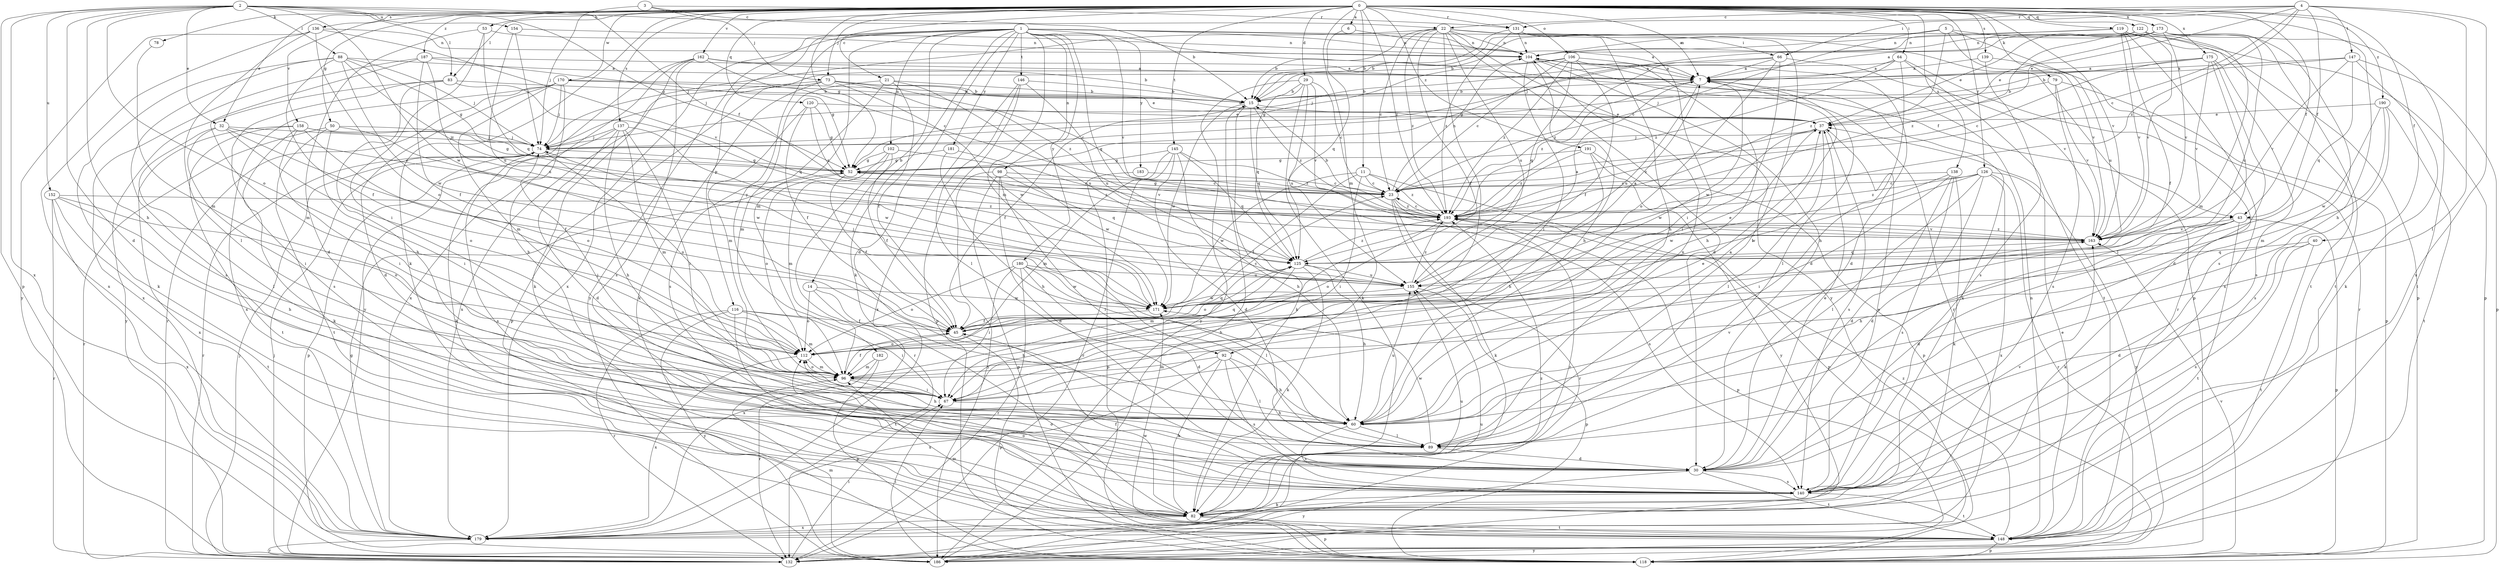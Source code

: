 strict digraph  {
0;
1;
2;
3;
4;
5;
6;
7;
11;
14;
15;
21;
22;
23;
29;
30;
32;
37;
40;
43;
45;
50;
52;
53;
60;
64;
66;
67;
73;
74;
78;
79;
82;
83;
88;
89;
92;
96;
98;
102;
104;
106;
112;
116;
118;
119;
120;
122;
125;
126;
131;
132;
136;
137;
138;
139;
140;
145;
146;
147;
148;
152;
154;
155;
158;
162;
163;
170;
171;
173;
175;
179;
180;
181;
182;
183;
186;
187;
190;
191;
193;
0 -> 6  [label=a];
0 -> 7  [label=a];
0 -> 11  [label=b];
0 -> 21  [label=c];
0 -> 29  [label=d];
0 -> 32  [label=e];
0 -> 40  [label=f];
0 -> 43  [label=f];
0 -> 50  [label=g];
0 -> 52  [label=g];
0 -> 53  [label=h];
0 -> 60  [label=h];
0 -> 64  [label=i];
0 -> 73  [label=j];
0 -> 78  [label=k];
0 -> 79  [label=k];
0 -> 82  [label=k];
0 -> 83  [label=l];
0 -> 92  [label=m];
0 -> 106  [label=o];
0 -> 119  [label=q];
0 -> 120  [label=q];
0 -> 122  [label=q];
0 -> 126  [label=r];
0 -> 131  [label=r];
0 -> 136  [label=s];
0 -> 137  [label=s];
0 -> 138  [label=s];
0 -> 139  [label=s];
0 -> 145  [label=t];
0 -> 158  [label=v];
0 -> 162  [label=v];
0 -> 163  [label=v];
0 -> 170  [label=w];
0 -> 173  [label=x];
0 -> 175  [label=x];
0 -> 187  [label=z];
0 -> 190  [label=z];
0 -> 191  [label=z];
0 -> 193  [label=z];
1 -> 7  [label=a];
1 -> 14  [label=b];
1 -> 30  [label=d];
1 -> 43  [label=f];
1 -> 66  [label=i];
1 -> 82  [label=k];
1 -> 92  [label=m];
1 -> 96  [label=m];
1 -> 98  [label=n];
1 -> 102  [label=n];
1 -> 104  [label=n];
1 -> 116  [label=p];
1 -> 125  [label=q];
1 -> 146  [label=t];
1 -> 163  [label=v];
1 -> 179  [label=x];
1 -> 180  [label=y];
1 -> 181  [label=y];
1 -> 182  [label=y];
1 -> 183  [label=y];
1 -> 186  [label=y];
2 -> 15  [label=b];
2 -> 30  [label=d];
2 -> 32  [label=e];
2 -> 43  [label=f];
2 -> 52  [label=g];
2 -> 60  [label=h];
2 -> 83  [label=l];
2 -> 88  [label=l];
2 -> 112  [label=o];
2 -> 118  [label=p];
2 -> 152  [label=u];
2 -> 154  [label=u];
2 -> 171  [label=w];
2 -> 179  [label=x];
3 -> 22  [label=c];
3 -> 73  [label=j];
3 -> 74  [label=j];
3 -> 131  [label=r];
4 -> 22  [label=c];
4 -> 23  [label=c];
4 -> 37  [label=e];
4 -> 43  [label=f];
4 -> 66  [label=i];
4 -> 89  [label=l];
4 -> 131  [label=r];
4 -> 147  [label=t];
4 -> 179  [label=x];
4 -> 193  [label=z];
5 -> 15  [label=b];
5 -> 23  [label=c];
5 -> 104  [label=n];
5 -> 118  [label=p];
5 -> 155  [label=u];
5 -> 163  [label=v];
5 -> 193  [label=z];
6 -> 104  [label=n];
6 -> 125  [label=q];
7 -> 15  [label=b];
7 -> 82  [label=k];
7 -> 89  [label=l];
7 -> 155  [label=u];
7 -> 171  [label=w];
7 -> 193  [label=z];
11 -> 23  [label=c];
11 -> 45  [label=f];
11 -> 67  [label=i];
11 -> 118  [label=p];
11 -> 171  [label=w];
11 -> 193  [label=z];
14 -> 60  [label=h];
14 -> 112  [label=o];
14 -> 171  [label=w];
14 -> 179  [label=x];
15 -> 37  [label=e];
15 -> 45  [label=f];
15 -> 82  [label=k];
15 -> 125  [label=q];
15 -> 171  [label=w];
15 -> 193  [label=z];
21 -> 15  [label=b];
21 -> 45  [label=f];
21 -> 96  [label=m];
21 -> 140  [label=s];
21 -> 155  [label=u];
22 -> 15  [label=b];
22 -> 23  [label=c];
22 -> 30  [label=d];
22 -> 45  [label=f];
22 -> 60  [label=h];
22 -> 67  [label=i];
22 -> 74  [label=j];
22 -> 89  [label=l];
22 -> 104  [label=n];
22 -> 155  [label=u];
22 -> 186  [label=y];
22 -> 193  [label=z];
23 -> 52  [label=g];
23 -> 82  [label=k];
23 -> 104  [label=n];
23 -> 132  [label=r];
23 -> 140  [label=s];
23 -> 193  [label=z];
29 -> 15  [label=b];
29 -> 23  [label=c];
29 -> 82  [label=k];
29 -> 125  [label=q];
29 -> 155  [label=u];
29 -> 163  [label=v];
29 -> 186  [label=y];
30 -> 37  [label=e];
30 -> 140  [label=s];
30 -> 148  [label=t];
30 -> 186  [label=y];
32 -> 23  [label=c];
32 -> 45  [label=f];
32 -> 67  [label=i];
32 -> 74  [label=j];
32 -> 89  [label=l];
32 -> 112  [label=o];
37 -> 74  [label=j];
37 -> 89  [label=l];
37 -> 140  [label=s];
37 -> 171  [label=w];
37 -> 193  [label=z];
40 -> 30  [label=d];
40 -> 125  [label=q];
40 -> 140  [label=s];
40 -> 148  [label=t];
43 -> 30  [label=d];
43 -> 60  [label=h];
43 -> 82  [label=k];
43 -> 118  [label=p];
43 -> 148  [label=t];
43 -> 163  [label=v];
45 -> 23  [label=c];
45 -> 112  [label=o];
45 -> 118  [label=p];
45 -> 125  [label=q];
50 -> 67  [label=i];
50 -> 74  [label=j];
50 -> 132  [label=r];
50 -> 148  [label=t];
50 -> 171  [label=w];
52 -> 23  [label=c];
52 -> 45  [label=f];
52 -> 112  [label=o];
52 -> 193  [label=z];
53 -> 30  [label=d];
53 -> 67  [label=i];
53 -> 104  [label=n];
53 -> 125  [label=q];
60 -> 7  [label=a];
60 -> 89  [label=l];
60 -> 140  [label=s];
60 -> 155  [label=u];
60 -> 163  [label=v];
64 -> 7  [label=a];
64 -> 52  [label=g];
64 -> 60  [label=h];
64 -> 132  [label=r];
64 -> 148  [label=t];
64 -> 193  [label=z];
66 -> 7  [label=a];
66 -> 67  [label=i];
66 -> 74  [label=j];
66 -> 112  [label=o];
66 -> 163  [label=v];
66 -> 193  [label=z];
67 -> 37  [label=e];
67 -> 60  [label=h];
67 -> 74  [label=j];
73 -> 15  [label=b];
73 -> 23  [label=c];
73 -> 37  [label=e];
73 -> 82  [label=k];
73 -> 118  [label=p];
73 -> 171  [label=w];
73 -> 179  [label=x];
73 -> 193  [label=z];
74 -> 52  [label=g];
74 -> 112  [label=o];
74 -> 118  [label=p];
74 -> 132  [label=r];
74 -> 140  [label=s];
78 -> 96  [label=m];
79 -> 15  [label=b];
79 -> 118  [label=p];
79 -> 140  [label=s];
79 -> 163  [label=v];
82 -> 45  [label=f];
82 -> 112  [label=o];
82 -> 118  [label=p];
82 -> 148  [label=t];
82 -> 155  [label=u];
82 -> 179  [label=x];
82 -> 193  [label=z];
83 -> 15  [label=b];
83 -> 60  [label=h];
83 -> 125  [label=q];
83 -> 140  [label=s];
83 -> 186  [label=y];
88 -> 7  [label=a];
88 -> 45  [label=f];
88 -> 52  [label=g];
88 -> 74  [label=j];
88 -> 82  [label=k];
88 -> 140  [label=s];
88 -> 171  [label=w];
88 -> 193  [label=z];
89 -> 30  [label=d];
89 -> 104  [label=n];
89 -> 171  [label=w];
92 -> 60  [label=h];
92 -> 82  [label=k];
92 -> 89  [label=l];
92 -> 96  [label=m];
92 -> 140  [label=s];
92 -> 179  [label=x];
96 -> 45  [label=f];
96 -> 60  [label=h];
96 -> 67  [label=i];
96 -> 112  [label=o];
98 -> 23  [label=c];
98 -> 30  [label=d];
98 -> 89  [label=l];
98 -> 118  [label=p];
98 -> 125  [label=q];
98 -> 186  [label=y];
102 -> 45  [label=f];
102 -> 52  [label=g];
102 -> 96  [label=m];
102 -> 132  [label=r];
102 -> 171  [label=w];
104 -> 7  [label=a];
104 -> 30  [label=d];
104 -> 60  [label=h];
104 -> 67  [label=i];
104 -> 132  [label=r];
106 -> 7  [label=a];
106 -> 23  [label=c];
106 -> 30  [label=d];
106 -> 45  [label=f];
106 -> 52  [label=g];
106 -> 60  [label=h];
106 -> 74  [label=j];
106 -> 125  [label=q];
106 -> 193  [label=z];
112 -> 96  [label=m];
112 -> 125  [label=q];
112 -> 179  [label=x];
116 -> 45  [label=f];
116 -> 67  [label=i];
116 -> 96  [label=m];
116 -> 132  [label=r];
116 -> 148  [label=t];
116 -> 186  [label=y];
118 -> 163  [label=v];
118 -> 171  [label=w];
119 -> 15  [label=b];
119 -> 45  [label=f];
119 -> 104  [label=n];
119 -> 118  [label=p];
119 -> 148  [label=t];
119 -> 163  [label=v];
119 -> 179  [label=x];
120 -> 37  [label=e];
120 -> 45  [label=f];
120 -> 52  [label=g];
120 -> 96  [label=m];
120 -> 193  [label=z];
122 -> 37  [label=e];
122 -> 96  [label=m];
122 -> 104  [label=n];
122 -> 148  [label=t];
122 -> 163  [label=v];
122 -> 193  [label=z];
125 -> 7  [label=a];
125 -> 60  [label=h];
125 -> 82  [label=k];
125 -> 96  [label=m];
125 -> 112  [label=o];
125 -> 155  [label=u];
125 -> 193  [label=z];
126 -> 23  [label=c];
126 -> 30  [label=d];
126 -> 89  [label=l];
126 -> 132  [label=r];
126 -> 171  [label=w];
126 -> 179  [label=x];
126 -> 186  [label=y];
126 -> 193  [label=z];
131 -> 15  [label=b];
131 -> 67  [label=i];
131 -> 104  [label=n];
131 -> 118  [label=p];
131 -> 193  [label=z];
132 -> 67  [label=i];
132 -> 74  [label=j];
136 -> 89  [label=l];
136 -> 104  [label=n];
136 -> 112  [label=o];
136 -> 163  [label=v];
136 -> 179  [label=x];
136 -> 186  [label=y];
137 -> 30  [label=d];
137 -> 60  [label=h];
137 -> 67  [label=i];
137 -> 74  [label=j];
137 -> 82  [label=k];
137 -> 96  [label=m];
137 -> 171  [label=w];
138 -> 23  [label=c];
138 -> 30  [label=d];
138 -> 67  [label=i];
138 -> 82  [label=k];
138 -> 140  [label=s];
138 -> 171  [label=w];
139 -> 7  [label=a];
139 -> 132  [label=r];
139 -> 140  [label=s];
140 -> 37  [label=e];
140 -> 82  [label=k];
140 -> 112  [label=o];
140 -> 148  [label=t];
140 -> 163  [label=v];
145 -> 30  [label=d];
145 -> 52  [label=g];
145 -> 60  [label=h];
145 -> 96  [label=m];
145 -> 125  [label=q];
145 -> 132  [label=r];
145 -> 193  [label=z];
146 -> 15  [label=b];
146 -> 89  [label=l];
146 -> 118  [label=p];
146 -> 155  [label=u];
146 -> 179  [label=x];
147 -> 7  [label=a];
147 -> 15  [label=b];
147 -> 82  [label=k];
147 -> 118  [label=p];
147 -> 125  [label=q];
147 -> 163  [label=v];
148 -> 37  [label=e];
148 -> 96  [label=m];
148 -> 104  [label=n];
148 -> 118  [label=p];
148 -> 186  [label=y];
148 -> 193  [label=z];
152 -> 60  [label=h];
152 -> 112  [label=o];
152 -> 132  [label=r];
152 -> 148  [label=t];
152 -> 179  [label=x];
152 -> 193  [label=z];
154 -> 74  [label=j];
154 -> 104  [label=n];
154 -> 155  [label=u];
155 -> 7  [label=a];
155 -> 118  [label=p];
155 -> 171  [label=w];
155 -> 193  [label=z];
158 -> 52  [label=g];
158 -> 67  [label=i];
158 -> 74  [label=j];
158 -> 82  [label=k];
158 -> 112  [label=o];
158 -> 148  [label=t];
158 -> 179  [label=x];
162 -> 7  [label=a];
162 -> 15  [label=b];
162 -> 23  [label=c];
162 -> 82  [label=k];
162 -> 140  [label=s];
162 -> 179  [label=x];
162 -> 186  [label=y];
163 -> 125  [label=q];
163 -> 193  [label=z];
170 -> 15  [label=b];
170 -> 30  [label=d];
170 -> 37  [label=e];
170 -> 60  [label=h];
170 -> 74  [label=j];
170 -> 96  [label=m];
170 -> 132  [label=r];
170 -> 179  [label=x];
171 -> 37  [label=e];
171 -> 45  [label=f];
171 -> 74  [label=j];
173 -> 7  [label=a];
173 -> 37  [label=e];
173 -> 74  [label=j];
173 -> 104  [label=n];
173 -> 140  [label=s];
173 -> 148  [label=t];
173 -> 155  [label=u];
173 -> 163  [label=v];
175 -> 7  [label=a];
175 -> 23  [label=c];
175 -> 30  [label=d];
175 -> 74  [label=j];
175 -> 89  [label=l];
175 -> 140  [label=s];
175 -> 163  [label=v];
179 -> 52  [label=g];
179 -> 132  [label=r];
179 -> 193  [label=z];
180 -> 30  [label=d];
180 -> 67  [label=i];
180 -> 89  [label=l];
180 -> 112  [label=o];
180 -> 132  [label=r];
180 -> 155  [label=u];
180 -> 171  [label=w];
181 -> 52  [label=g];
181 -> 60  [label=h];
181 -> 163  [label=v];
182 -> 96  [label=m];
182 -> 118  [label=p];
182 -> 132  [label=r];
183 -> 23  [label=c];
183 -> 118  [label=p];
186 -> 15  [label=b];
186 -> 67  [label=i];
186 -> 74  [label=j];
186 -> 96  [label=m];
186 -> 155  [label=u];
187 -> 7  [label=a];
187 -> 45  [label=f];
187 -> 52  [label=g];
187 -> 96  [label=m];
187 -> 155  [label=u];
187 -> 179  [label=x];
190 -> 37  [label=e];
190 -> 96  [label=m];
190 -> 140  [label=s];
190 -> 148  [label=t];
190 -> 171  [label=w];
191 -> 52  [label=g];
191 -> 60  [label=h];
191 -> 118  [label=p];
191 -> 186  [label=y];
191 -> 193  [label=z];
193 -> 15  [label=b];
193 -> 23  [label=c];
193 -> 112  [label=o];
193 -> 118  [label=p];
193 -> 163  [label=v];
}
